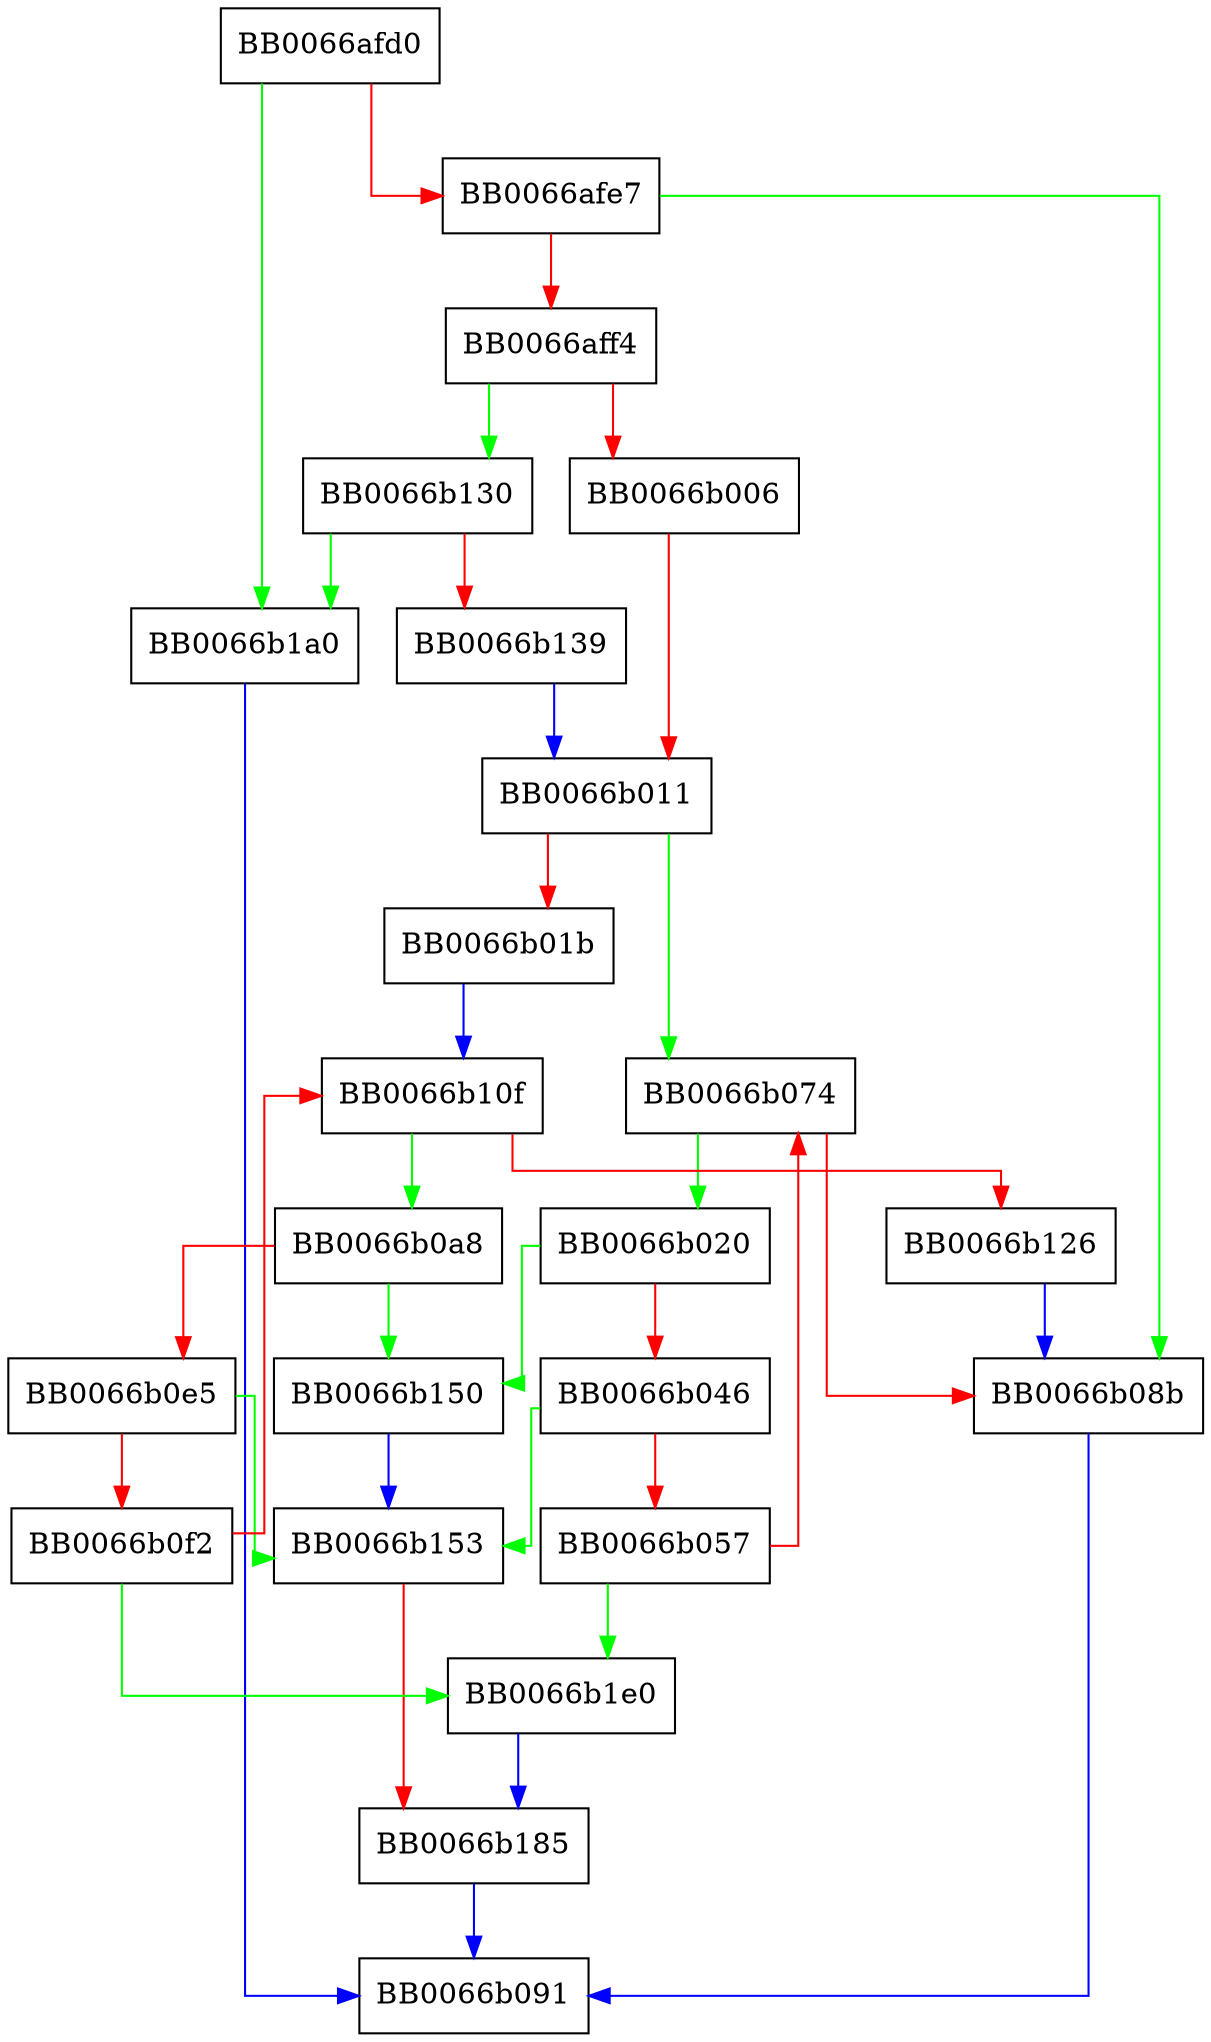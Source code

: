 digraph copy_email {
  node [shape="box"];
  graph [splines=ortho];
  BB0066afd0 -> BB0066b1a0 [color="green"];
  BB0066afd0 -> BB0066afe7 [color="red"];
  BB0066afe7 -> BB0066b08b [color="green"];
  BB0066afe7 -> BB0066aff4 [color="red"];
  BB0066aff4 -> BB0066b130 [color="green"];
  BB0066aff4 -> BB0066b006 [color="red"];
  BB0066b006 -> BB0066b011 [color="red"];
  BB0066b011 -> BB0066b074 [color="green"];
  BB0066b011 -> BB0066b01b [color="red"];
  BB0066b01b -> BB0066b10f [color="blue"];
  BB0066b020 -> BB0066b150 [color="green"];
  BB0066b020 -> BB0066b046 [color="red"];
  BB0066b046 -> BB0066b153 [color="green"];
  BB0066b046 -> BB0066b057 [color="red"];
  BB0066b057 -> BB0066b1e0 [color="green"];
  BB0066b057 -> BB0066b074 [color="red"];
  BB0066b074 -> BB0066b020 [color="green"];
  BB0066b074 -> BB0066b08b [color="red"];
  BB0066b08b -> BB0066b091 [color="blue"];
  BB0066b0a8 -> BB0066b150 [color="green"];
  BB0066b0a8 -> BB0066b0e5 [color="red"];
  BB0066b0e5 -> BB0066b153 [color="green"];
  BB0066b0e5 -> BB0066b0f2 [color="red"];
  BB0066b0f2 -> BB0066b1e0 [color="green"];
  BB0066b0f2 -> BB0066b10f [color="red"];
  BB0066b10f -> BB0066b0a8 [color="green"];
  BB0066b10f -> BB0066b126 [color="red"];
  BB0066b126 -> BB0066b08b [color="blue"];
  BB0066b130 -> BB0066b1a0 [color="green"];
  BB0066b130 -> BB0066b139 [color="red"];
  BB0066b139 -> BB0066b011 [color="blue"];
  BB0066b150 -> BB0066b153 [color="blue"];
  BB0066b153 -> BB0066b185 [color="red"];
  BB0066b185 -> BB0066b091 [color="blue"];
  BB0066b1a0 -> BB0066b091 [color="blue"];
  BB0066b1e0 -> BB0066b185 [color="blue"];
}